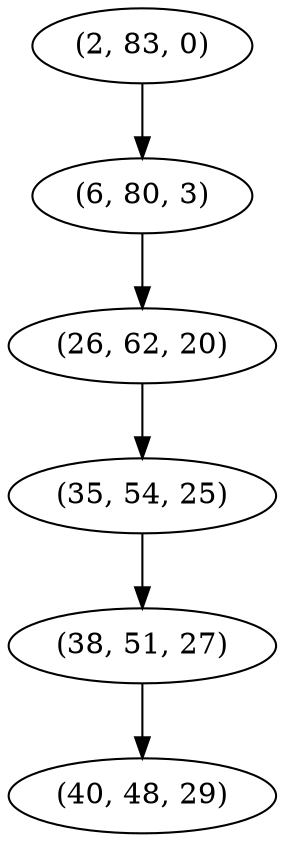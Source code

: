 digraph tree {
    "(2, 83, 0)";
    "(6, 80, 3)";
    "(26, 62, 20)";
    "(35, 54, 25)";
    "(38, 51, 27)";
    "(40, 48, 29)";
    "(2, 83, 0)" -> "(6, 80, 3)";
    "(6, 80, 3)" -> "(26, 62, 20)";
    "(26, 62, 20)" -> "(35, 54, 25)";
    "(35, 54, 25)" -> "(38, 51, 27)";
    "(38, 51, 27)" -> "(40, 48, 29)";
}
